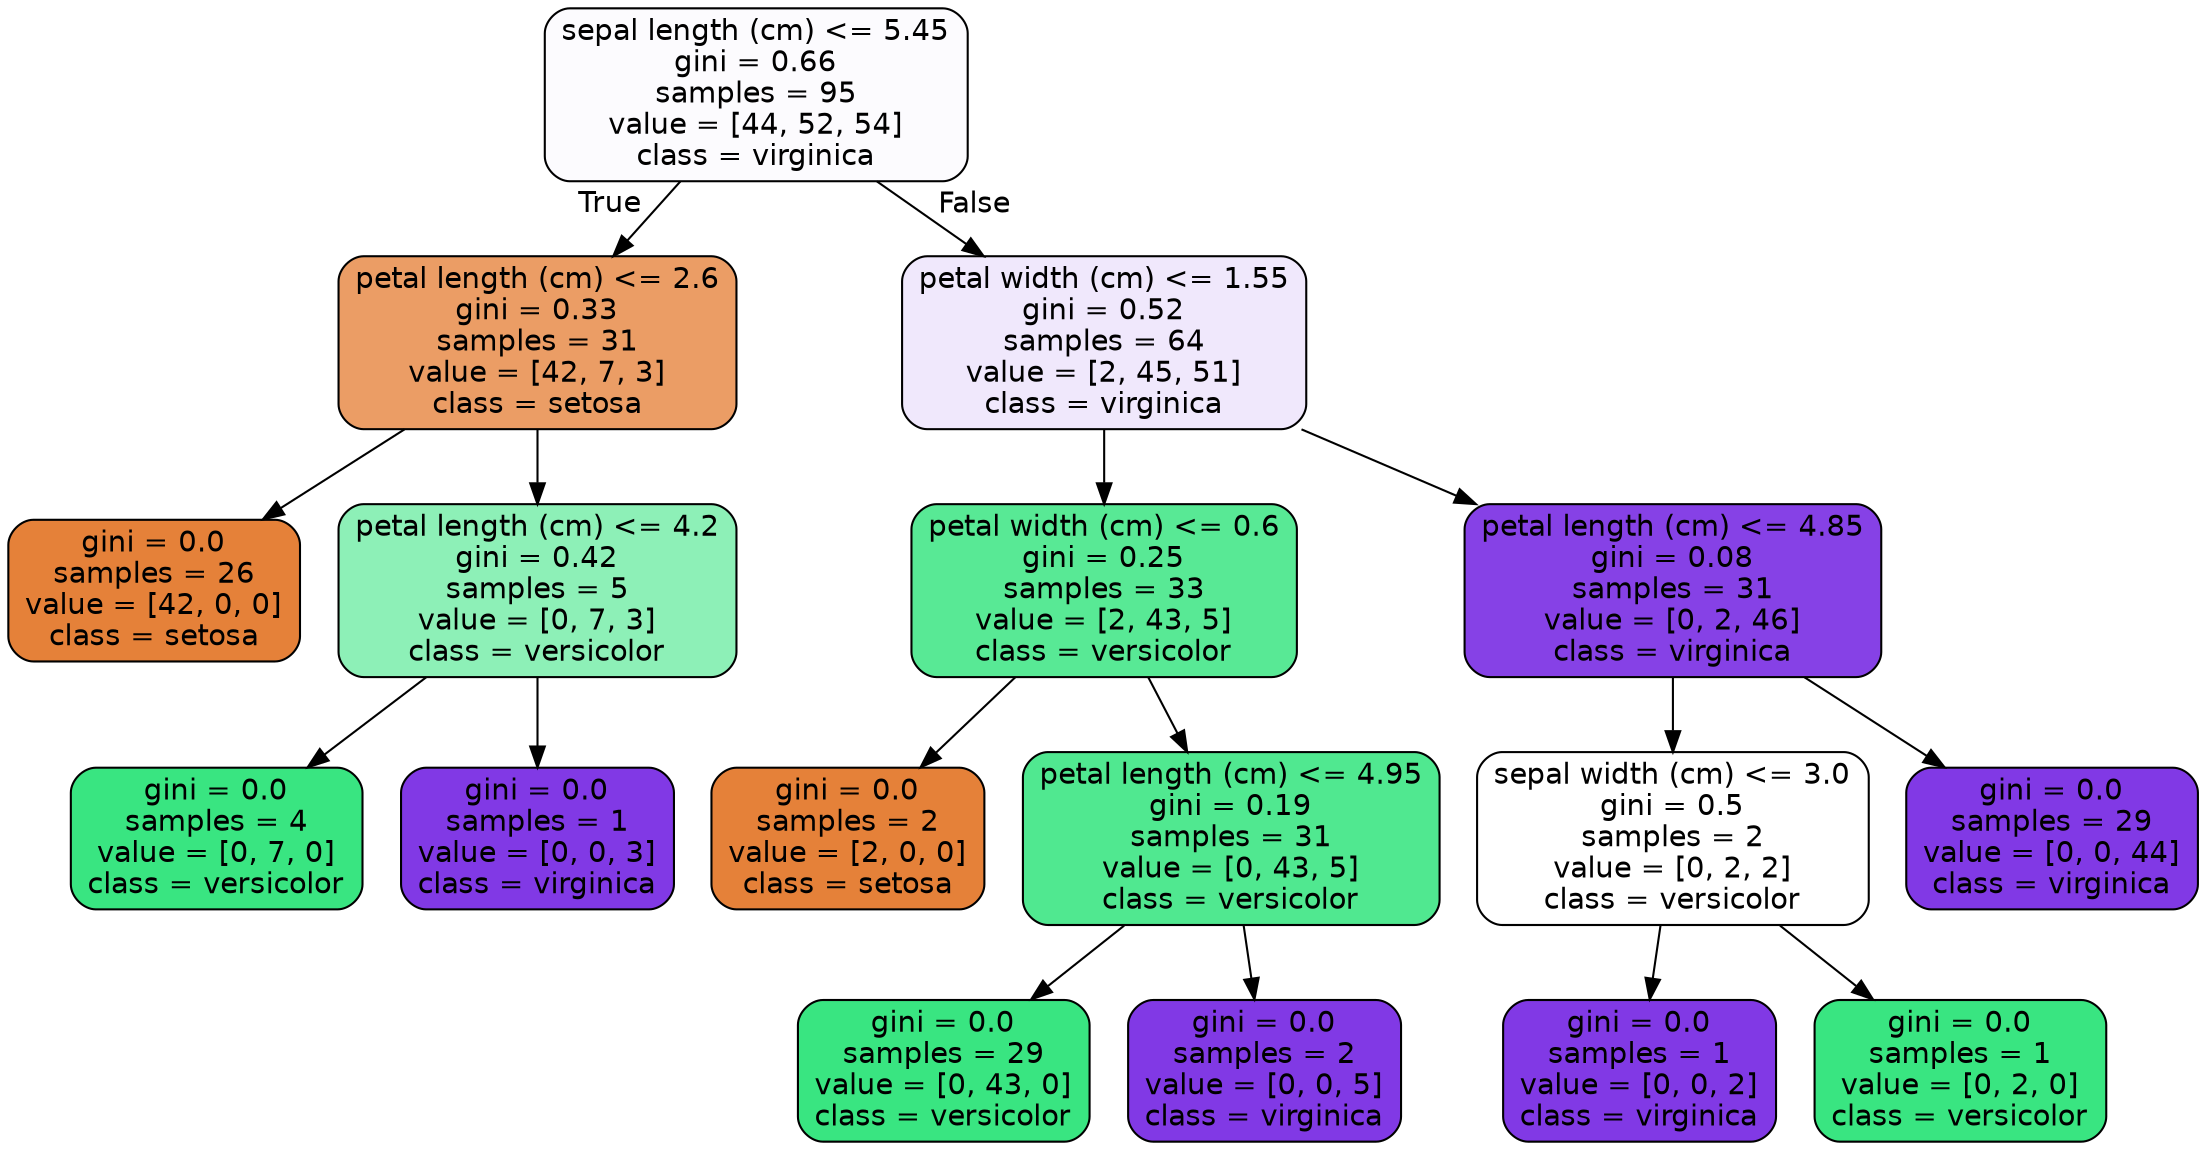 digraph Tree {
node [shape=box, style="filled, rounded", color="black", fontname=helvetica] ;
edge [fontname=helvetica] ;
0 [label="sepal length (cm) <= 5.45\ngini = 0.66\nsamples = 95\nvalue = [44, 52, 54]\nclass = virginica", fillcolor="#8139e505"] ;
1 [label="petal length (cm) <= 2.6\ngini = 0.33\nsamples = 31\nvalue = [42, 7, 3]\nclass = setosa", fillcolor="#e58139c6"] ;
0 -> 1 [labeldistance=2.5, labelangle=45, headlabel="True"] ;
2 [label="gini = 0.0\nsamples = 26\nvalue = [42, 0, 0]\nclass = setosa", fillcolor="#e58139ff"] ;
1 -> 2 ;
3 [label="petal length (cm) <= 4.2\ngini = 0.42\nsamples = 5\nvalue = [0, 7, 3]\nclass = versicolor", fillcolor="#39e58192"] ;
1 -> 3 ;
4 [label="gini = 0.0\nsamples = 4\nvalue = [0, 7, 0]\nclass = versicolor", fillcolor="#39e581ff"] ;
3 -> 4 ;
5 [label="gini = 0.0\nsamples = 1\nvalue = [0, 0, 3]\nclass = virginica", fillcolor="#8139e5ff"] ;
3 -> 5 ;
6 [label="petal width (cm) <= 1.55\ngini = 0.52\nsamples = 64\nvalue = [2, 45, 51]\nclass = virginica", fillcolor="#8139e51d"] ;
0 -> 6 [labeldistance=2.5, labelangle=-45, headlabel="False"] ;
7 [label="petal width (cm) <= 0.6\ngini = 0.25\nsamples = 33\nvalue = [2, 43, 5]\nclass = versicolor", fillcolor="#39e581d7"] ;
6 -> 7 ;
8 [label="gini = 0.0\nsamples = 2\nvalue = [2, 0, 0]\nclass = setosa", fillcolor="#e58139ff"] ;
7 -> 8 ;
9 [label="petal length (cm) <= 4.95\ngini = 0.19\nsamples = 31\nvalue = [0, 43, 5]\nclass = versicolor", fillcolor="#39e581e1"] ;
7 -> 9 ;
10 [label="gini = 0.0\nsamples = 29\nvalue = [0, 43, 0]\nclass = versicolor", fillcolor="#39e581ff"] ;
9 -> 10 ;
11 [label="gini = 0.0\nsamples = 2\nvalue = [0, 0, 5]\nclass = virginica", fillcolor="#8139e5ff"] ;
9 -> 11 ;
12 [label="petal length (cm) <= 4.85\ngini = 0.08\nsamples = 31\nvalue = [0, 2, 46]\nclass = virginica", fillcolor="#8139e5f4"] ;
6 -> 12 ;
13 [label="sepal width (cm) <= 3.0\ngini = 0.5\nsamples = 2\nvalue = [0, 2, 2]\nclass = versicolor", fillcolor="#39e58100"] ;
12 -> 13 ;
14 [label="gini = 0.0\nsamples = 1\nvalue = [0, 0, 2]\nclass = virginica", fillcolor="#8139e5ff"] ;
13 -> 14 ;
15 [label="gini = 0.0\nsamples = 1\nvalue = [0, 2, 0]\nclass = versicolor", fillcolor="#39e581ff"] ;
13 -> 15 ;
16 [label="gini = 0.0\nsamples = 29\nvalue = [0, 0, 44]\nclass = virginica", fillcolor="#8139e5ff"] ;
12 -> 16 ;
}